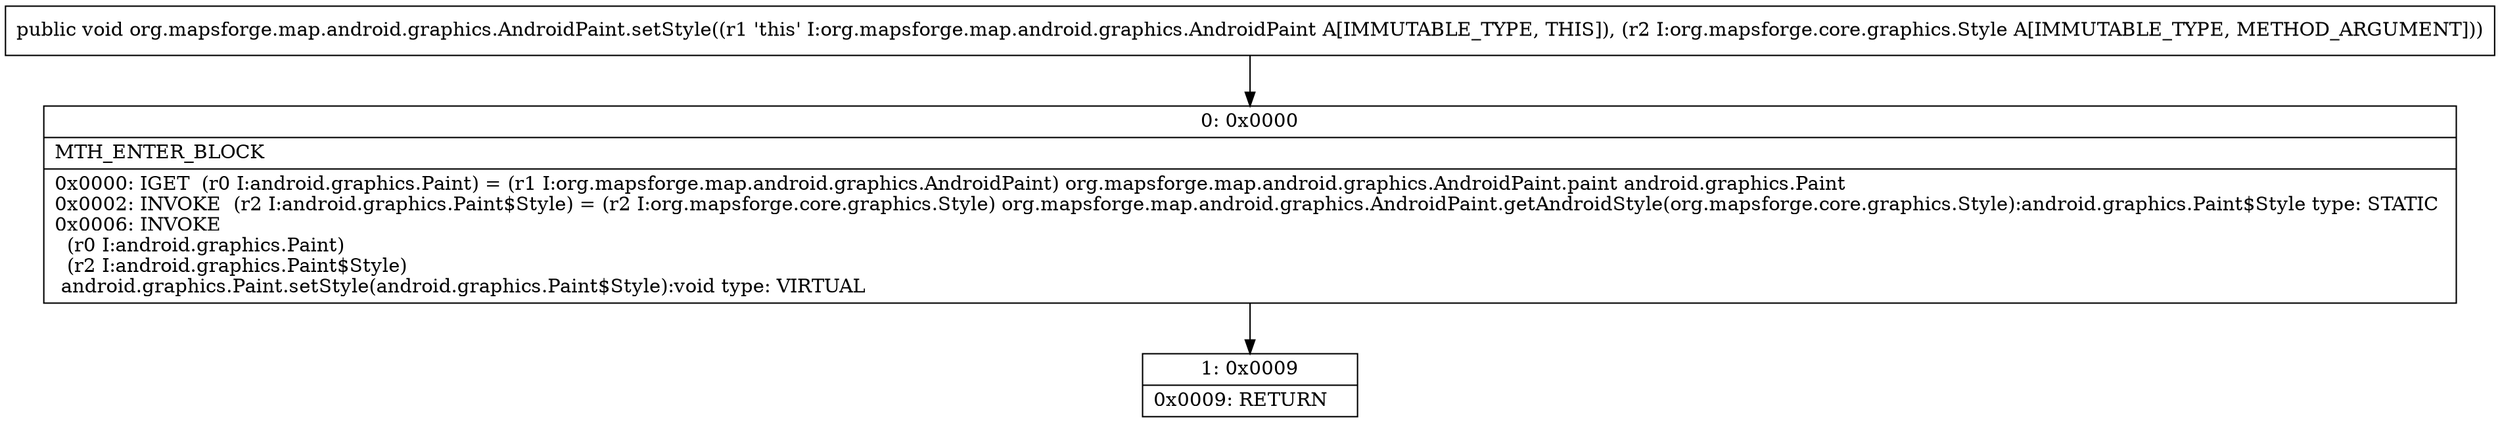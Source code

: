 digraph "CFG fororg.mapsforge.map.android.graphics.AndroidPaint.setStyle(Lorg\/mapsforge\/core\/graphics\/Style;)V" {
Node_0 [shape=record,label="{0\:\ 0x0000|MTH_ENTER_BLOCK\l|0x0000: IGET  (r0 I:android.graphics.Paint) = (r1 I:org.mapsforge.map.android.graphics.AndroidPaint) org.mapsforge.map.android.graphics.AndroidPaint.paint android.graphics.Paint \l0x0002: INVOKE  (r2 I:android.graphics.Paint$Style) = (r2 I:org.mapsforge.core.graphics.Style) org.mapsforge.map.android.graphics.AndroidPaint.getAndroidStyle(org.mapsforge.core.graphics.Style):android.graphics.Paint$Style type: STATIC \l0x0006: INVOKE  \l  (r0 I:android.graphics.Paint)\l  (r2 I:android.graphics.Paint$Style)\l android.graphics.Paint.setStyle(android.graphics.Paint$Style):void type: VIRTUAL \l}"];
Node_1 [shape=record,label="{1\:\ 0x0009|0x0009: RETURN   \l}"];
MethodNode[shape=record,label="{public void org.mapsforge.map.android.graphics.AndroidPaint.setStyle((r1 'this' I:org.mapsforge.map.android.graphics.AndroidPaint A[IMMUTABLE_TYPE, THIS]), (r2 I:org.mapsforge.core.graphics.Style A[IMMUTABLE_TYPE, METHOD_ARGUMENT])) }"];
MethodNode -> Node_0;
Node_0 -> Node_1;
}

